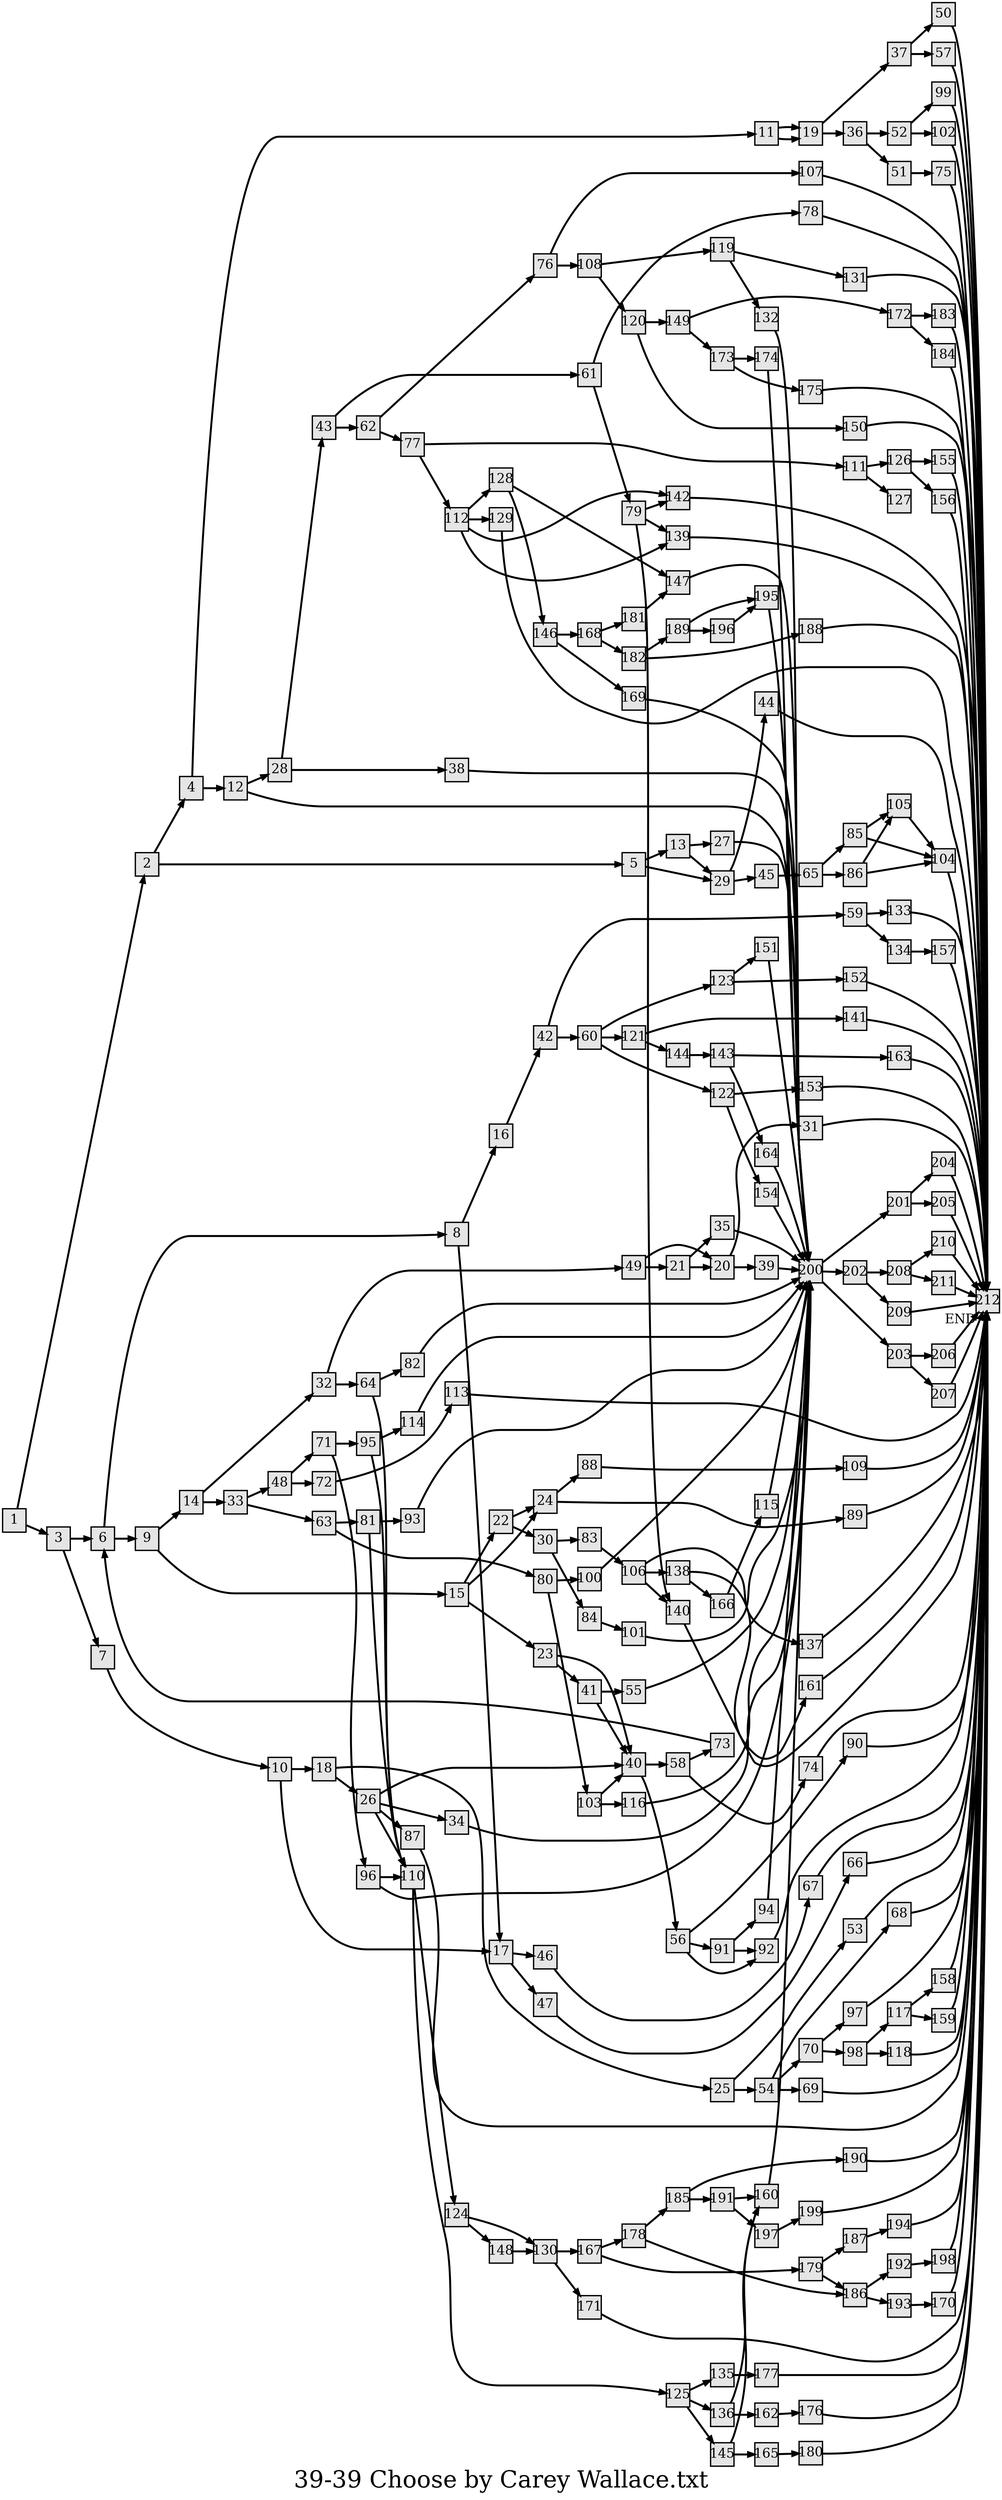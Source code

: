 digraph g{
  graph [ label="39-39 Choose by Carey Wallace.txt" rankdir=LR, ordering=out, fontsize=36, nodesep="0.35", ranksep="0.45"];
  node  [shape=rect, penwidth=2, fontsize=20, style=filled, fillcolor=grey90, margin="0,0", labelfloat=true, regular=true, fixedsize=true];
  edge  [labelfloat=true, penwidth=3, fontsize=12];
  
  
  
  
  1 -> 2;
  1 -> 3;
  2 -> 4;
  2 -> 5;
  3 -> 6;
  3 -> 7;
  4 -> 11;
  4 -> 12;
  5 -> 13;
  5 -> 29;
  6 -> 8;
  6 -> 9;
  7 -> 10;
  8 -> 16;
  8 -> 17;
  9 -> 14;
  9 -> 15;
  10 -> 18;
  10 -> 17;
  11 -> 19;
  11 -> 19;
  12 -> 28;
  12 -> 200;
  13 -> 27;
  13 -> 29;
  14 -> 32;
  14 -> 33;
  15 -> 22;
  15 -> 23;
  15 -> 24;
  16 -> 42;
  17 -> 46;
  17 -> 47;
  18 -> 25;
  18 -> 26;
  19 -> 37;
  19 -> 36;
  20 -> 31;
  20 -> 39;
  21 -> 35;
  21 -> 20;
  22 -> 24;
  22 -> 30;
  23 -> 40;
  23 -> 41;
  24 -> 88;
  24 -> 89;
  25 -> 53;
  25 -> 54;
  26 -> 40;
  26 -> 34;
  26 -> 87;
  26 -> 110;
  27 -> 200;
  28 -> 43;
  28 -> 38;
  29 -> 44;
  29 -> 45;
  30 -> 83;
  30 -> 84;
  31 -> 212;
  32 -> 49;
  32 -> 64;
  33 -> 48;
  33 -> 63;
  34 -> 200;
  35 -> 200;
  36 -> 52;
  36 -> 51;
  37 -> 50;
  37 -> 57;
  38 -> 200;
  39 -> 200;
  40 -> 58;
  40 -> 56;
  41 -> 55;
  41 -> 40;
  42 -> 59;
  42 -> 60;
  43 -> 61;
  43 -> 62;
  44 -> 212;
  45 -> 65;
  46 -> 67;
  47 -> 66;
  48 -> 71;
  48 -> 72;
  49 -> 20;
  49 -> 21;
  50 -> 212;
  51 -> 75;
  52 -> 99;
  52 -> 102;
  53 -> 212;
  54 -> 68;
  54 -> 70;
  54 -> 69;
  55 -> 200;
  56 -> 90;
  56 -> 91;
  56 -> 92;
  57 -> 212;
  58 -> 73;
  58 -> 74;
  59 -> 133;
  59 -> 134;
  60 -> 123;
  60 -> 121;
  60 -> 122;
  61 -> 78;
  61 -> 79;
  62 -> 76;
  62 -> 77;
  63 -> 81;
  63 -> 80;
  64 -> 82;
  64 -> 110;
  65 -> 85;
  65 -> 86;
  66 -> 212;
  67 -> 212;
  68 -> 212;
  69 -> 212;
  70 -> 97;
  70 -> 98;
  71 -> 95;
  71 -> 96;
  72 -> 113;
  73 -> 6;
  74 -> 212;
  75 -> 212;
  76 -> 107;
  76 -> 108;
  77 -> 111;
  77 -> 112;
  78 -> 212;
  79 -> 142;
  79 -> 139;
  79 -> 140;
  80 -> 100;
  80 -> 103;
  81 -> 93;
  81 -> 110;
  82 -> 200;
  83 -> 106;
  84 -> 101;
  85 -> 105;
  85 -> 104;
  86 -> 105;
  86 -> 104;
  87 -> 212;
  88 -> 109;
  89 -> 212;
  90 -> 212;
  91 -> 94;
  91 -> 92;
  92 -> 212;
  93 -> 200;
  94 -> 200;
  95 -> 114;
  95 -> 110;
  96 -> 110;
  96 -> 200;
  97 -> 212;
  98 -> 117;
  98 -> 118;
  99 -> 212;
  100 -> 200;
  101 -> 200;
  102 -> 212;
  103 -> 40;
  103 -> 116;
  104 -> 212;
  105 -> 104;
  106 -> 137;
  106 -> 138;
  106 -> 140;
  107 -> 212;
  108 -> 119;
  108 -> 120;
  109 -> 212;
  110 -> 124;
  110 -> 125;
  111 -> 126;
  111 -> 127;
  112 -> 128;
  112 -> 129;
  112 -> 142;
  112 -> 139;
  113 -> 212;
  114 -> 200;
  115 -> 200;
  116 -> 200;
  117 -> 158;
  117 -> 159;
  118 -> 212;
  119 -> 131;
  119 -> 132;
  120 -> 149;
  120 -> 150;
  121 -> 141;
  121 -> 144;
  122 -> 153;
  122 -> 154;
  123 -> 151;
  123 -> 152;
  124 -> 130;
  124 -> 148;
  125 -> 135;
  125 -> 136;
  125 -> 145;
  126 -> 155;
  126 -> 156;
  128 -> 147;
  128 -> 146;
  129 -> 212;
  130 -> 167;
  130 -> 171;
  131 -> 212;
  132 -> 200;
  133 -> 212;
  134 -> 157;
  135 -> 177;
  136 -> 160;
  136 -> 162;
  137 -> 212;
  138 -> 161;
  138 -> 166;
  139 -> 212;
  140 -> 212;
  141 -> 212;
  142 -> 212;
  143 -> 163;
  143 -> 164;
  144 -> 143;
  145 -> 160;
  145 -> 165;
  146 -> 168;
  146 -> 169;
  147 -> 200;
  148 -> 130;
  149 -> 172;
  149 -> 173;
  150 -> 212;
  151 -> 200;
  152 -> 212;
  153 -> 212;
  154 -> 200;
  155 -> 212;
  156 -> 212;
  157 -> 212;
  158 -> 212;
  159 -> 212;
  160 -> 200;
  161 -> 212;
  162 -> 176;
  163 -> 212;
  164 -> 200;
  165 -> 180;
  166 -> 115;
  167 -> 178;
  167 -> 179;
  168 -> 181;
  168 -> 182;
  169 -> 200;
  170 -> 212;
  171 -> 212;
  172 -> 183;
  172 -> 184;
  173 -> 174;
  173 -> 175;
  174 -> 200;
  175 -> 212;
  176 -> 212;
  177 -> 212;
  178 -> 185;
  178 -> 186;
  179 -> 187;
  179 -> 186;
  180 -> 212;
  181 -> 147;
  182 -> 189;
  182 -> 188;
  183 -> 212;
  184 -> 212;
  185 -> 190;
  185 -> 191;
  186 -> 192;
  186 -> 193;
  187 -> 194;
  188 -> 212;
  189 -> 195;
  189 -> 196;
  190 -> 212;
  191 -> 160;
  191 -> 197;
  192 -> 198;
  193 -> 170;
  194 -> 212;
  195 -> 200;
  196 -> 195;
  197 -> 199;
  198 -> 212;
  199 -> 212;
  200 -> 201;
  200 -> 202;
  200 -> 203;
  201 -> 204;
  201 -> 205;
  202 -> 208;
  202 -> 209;
  203 -> 206;
  203 -> 207;
  204 -> 212;
  205 -> 212;
  206 -> 212;
  207 -> 212;
  208 -> 210;
  208 -> 211;
  209 -> 212;
  210 -> 212;
  211 -> 212;
  212	[ xlabel="END" ];
}

